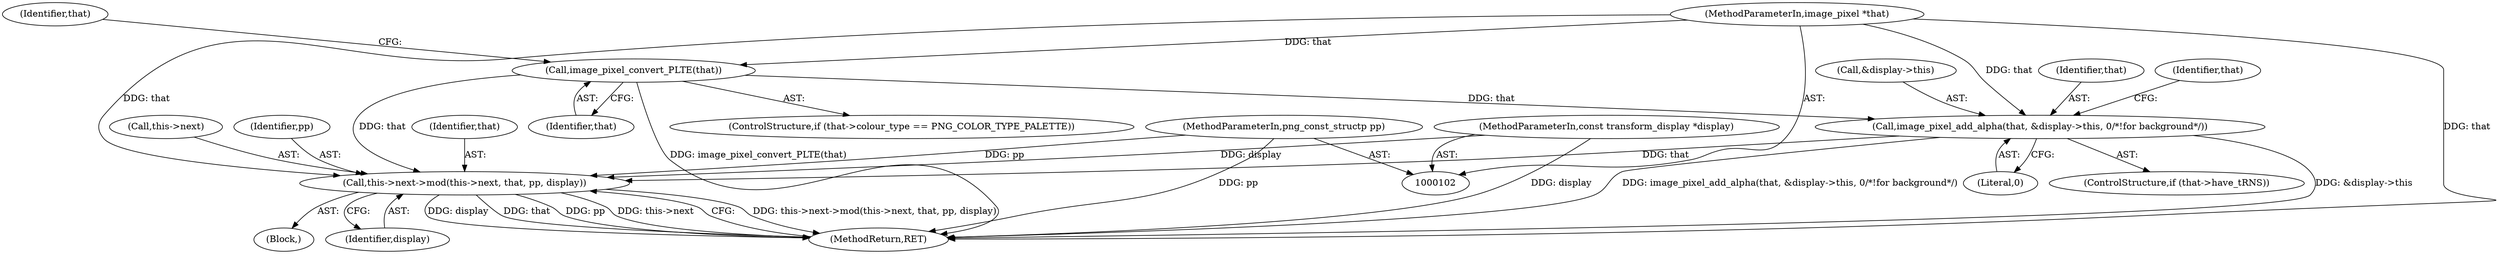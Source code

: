 digraph "0_Android_9d4853418ab2f754c2b63e091c29c5529b8b86ca_61@pointer" {
"1000142" [label="(Call,this->next->mod(this->next, that, pp, display))"];
"1000114" [label="(Call,image_pixel_convert_PLTE(that))"];
"1000104" [label="(MethodParameterIn,image_pixel *that)"];
"1000120" [label="(Call,image_pixel_add_alpha(that, &display->this, 0/*!for background*/))"];
"1000105" [label="(MethodParameterIn,png_const_structp pp)"];
"1000106" [label="(MethodParameterIn,const transform_display *display)"];
"1000108" [label="(ControlStructure,if (that->colour_type == PNG_COLOR_TYPE_PALETTE))"];
"1000116" [label="(ControlStructure,if (that->have_tRNS))"];
"1000130" [label="(Identifier,that)"];
"1000142" [label="(Call,this->next->mod(this->next, that, pp, display))"];
"1000106" [label="(MethodParameterIn,const transform_display *display)"];
"1000114" [label="(Call,image_pixel_convert_PLTE(that))"];
"1000120" [label="(Call,image_pixel_add_alpha(that, &display->this, 0/*!for background*/))"];
"1000115" [label="(Identifier,that)"];
"1000118" [label="(Identifier,that)"];
"1000147" [label="(Identifier,pp)"];
"1000149" [label="(MethodReturn,RET)"];
"1000107" [label="(Block,)"];
"1000148" [label="(Identifier,display)"];
"1000122" [label="(Call,&display->this)"];
"1000143" [label="(Call,this->next)"];
"1000146" [label="(Identifier,that)"];
"1000104" [label="(MethodParameterIn,image_pixel *that)"];
"1000126" [label="(Literal,0)"];
"1000105" [label="(MethodParameterIn,png_const_structp pp)"];
"1000121" [label="(Identifier,that)"];
"1000142" -> "1000107"  [label="AST: "];
"1000142" -> "1000148"  [label="CFG: "];
"1000143" -> "1000142"  [label="AST: "];
"1000146" -> "1000142"  [label="AST: "];
"1000147" -> "1000142"  [label="AST: "];
"1000148" -> "1000142"  [label="AST: "];
"1000149" -> "1000142"  [label="CFG: "];
"1000142" -> "1000149"  [label="DDG: this->next->mod(this->next, that, pp, display)"];
"1000142" -> "1000149"  [label="DDG: display"];
"1000142" -> "1000149"  [label="DDG: that"];
"1000142" -> "1000149"  [label="DDG: pp"];
"1000142" -> "1000149"  [label="DDG: this->next"];
"1000114" -> "1000142"  [label="DDG: that"];
"1000120" -> "1000142"  [label="DDG: that"];
"1000104" -> "1000142"  [label="DDG: that"];
"1000105" -> "1000142"  [label="DDG: pp"];
"1000106" -> "1000142"  [label="DDG: display"];
"1000114" -> "1000108"  [label="AST: "];
"1000114" -> "1000115"  [label="CFG: "];
"1000115" -> "1000114"  [label="AST: "];
"1000118" -> "1000114"  [label="CFG: "];
"1000114" -> "1000149"  [label="DDG: image_pixel_convert_PLTE(that)"];
"1000104" -> "1000114"  [label="DDG: that"];
"1000114" -> "1000120"  [label="DDG: that"];
"1000104" -> "1000102"  [label="AST: "];
"1000104" -> "1000149"  [label="DDG: that"];
"1000104" -> "1000120"  [label="DDG: that"];
"1000120" -> "1000116"  [label="AST: "];
"1000120" -> "1000126"  [label="CFG: "];
"1000121" -> "1000120"  [label="AST: "];
"1000122" -> "1000120"  [label="AST: "];
"1000126" -> "1000120"  [label="AST: "];
"1000130" -> "1000120"  [label="CFG: "];
"1000120" -> "1000149"  [label="DDG: image_pixel_add_alpha(that, &display->this, 0/*!for background*/)"];
"1000120" -> "1000149"  [label="DDG: &display->this"];
"1000105" -> "1000102"  [label="AST: "];
"1000105" -> "1000149"  [label="DDG: pp"];
"1000106" -> "1000102"  [label="AST: "];
"1000106" -> "1000149"  [label="DDG: display"];
}

